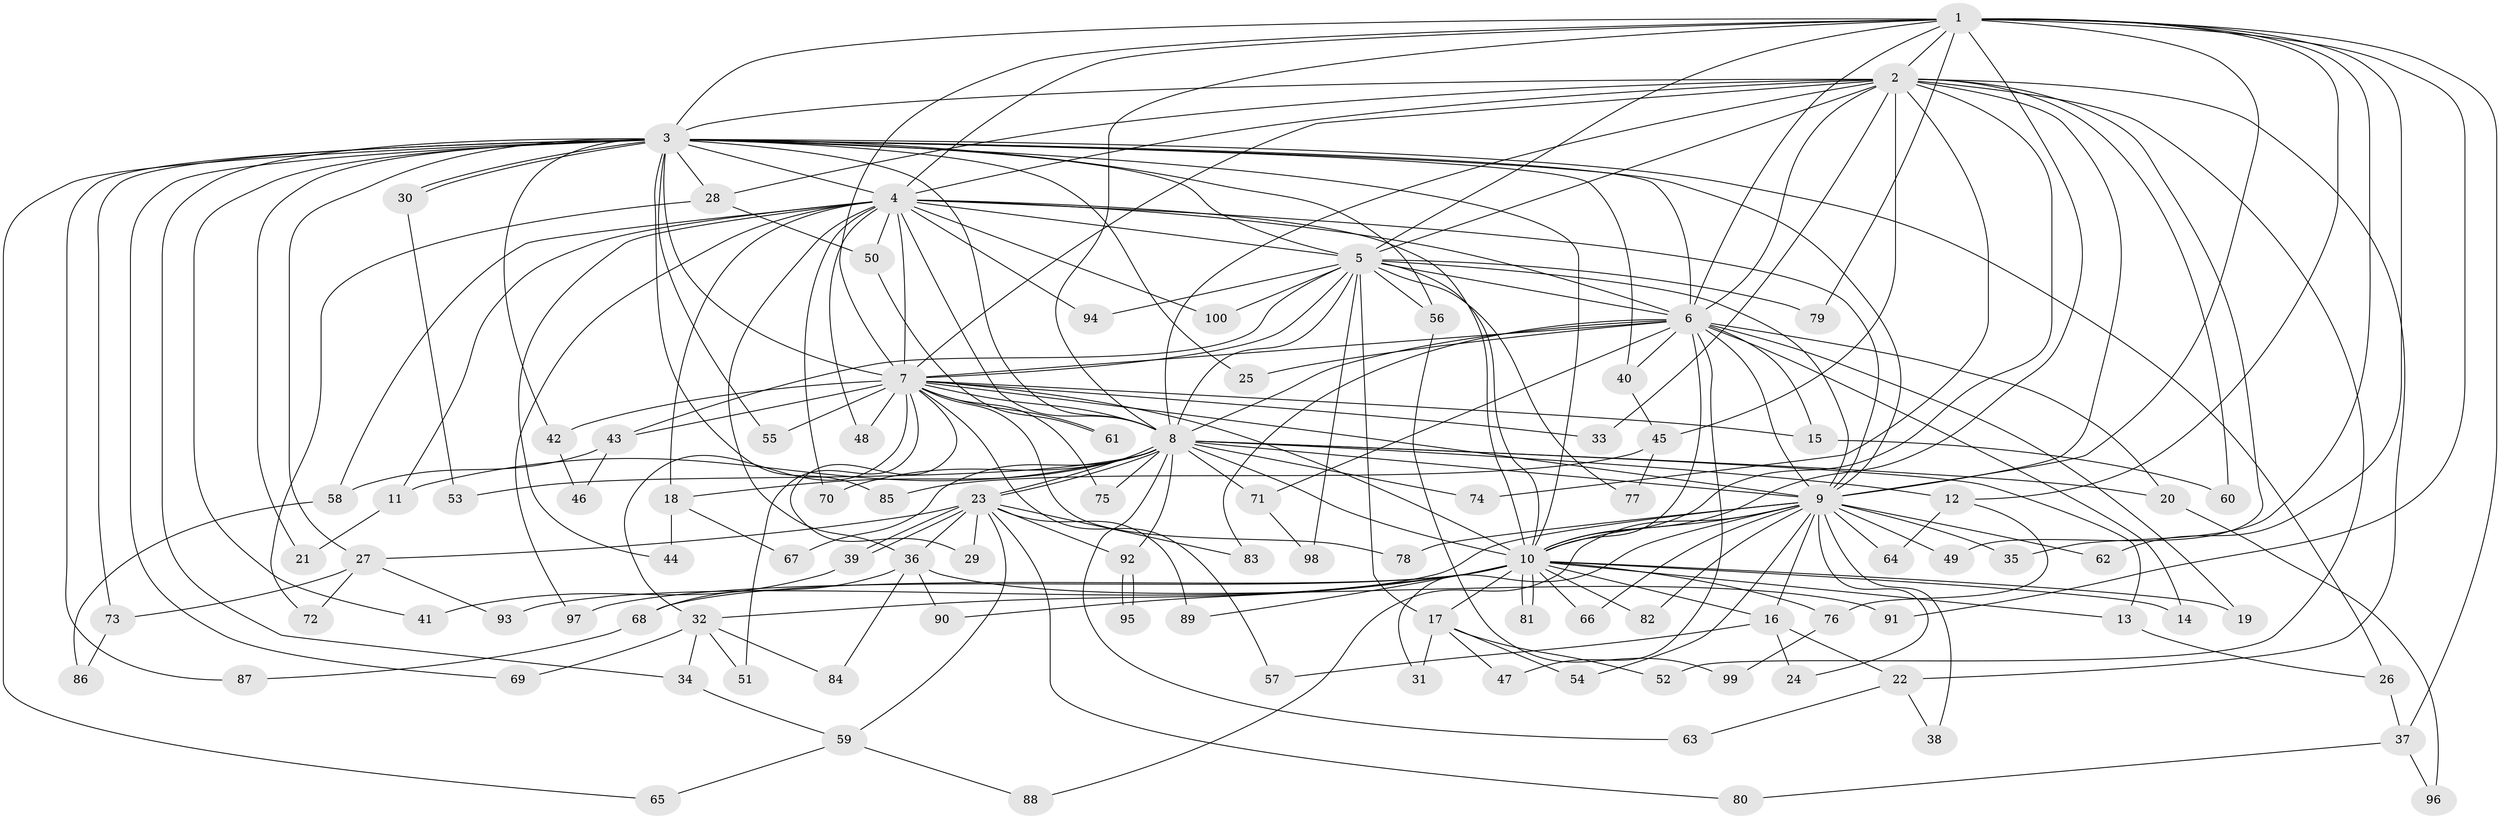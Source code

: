 // Generated by graph-tools (version 1.1) at 2025/11/02/21/25 10:11:07]
// undirected, 100 vertices, 225 edges
graph export_dot {
graph [start="1"]
  node [color=gray90,style=filled];
  1;
  2;
  3;
  4;
  5;
  6;
  7;
  8;
  9;
  10;
  11;
  12;
  13;
  14;
  15;
  16;
  17;
  18;
  19;
  20;
  21;
  22;
  23;
  24;
  25;
  26;
  27;
  28;
  29;
  30;
  31;
  32;
  33;
  34;
  35;
  36;
  37;
  38;
  39;
  40;
  41;
  42;
  43;
  44;
  45;
  46;
  47;
  48;
  49;
  50;
  51;
  52;
  53;
  54;
  55;
  56;
  57;
  58;
  59;
  60;
  61;
  62;
  63;
  64;
  65;
  66;
  67;
  68;
  69;
  70;
  71;
  72;
  73;
  74;
  75;
  76;
  77;
  78;
  79;
  80;
  81;
  82;
  83;
  84;
  85;
  86;
  87;
  88;
  89;
  90;
  91;
  92;
  93;
  94;
  95;
  96;
  97;
  98;
  99;
  100;
  1 -- 2;
  1 -- 3;
  1 -- 4;
  1 -- 5;
  1 -- 6;
  1 -- 7;
  1 -- 8;
  1 -- 9;
  1 -- 10;
  1 -- 12;
  1 -- 35;
  1 -- 37;
  1 -- 62;
  1 -- 79;
  1 -- 91;
  2 -- 3;
  2 -- 4;
  2 -- 5;
  2 -- 6;
  2 -- 7;
  2 -- 8;
  2 -- 9;
  2 -- 10;
  2 -- 22;
  2 -- 28;
  2 -- 33;
  2 -- 45;
  2 -- 49;
  2 -- 52;
  2 -- 60;
  2 -- 74;
  3 -- 4;
  3 -- 5;
  3 -- 6;
  3 -- 7;
  3 -- 8;
  3 -- 9;
  3 -- 10;
  3 -- 21;
  3 -- 25;
  3 -- 26;
  3 -- 27;
  3 -- 28;
  3 -- 30;
  3 -- 30;
  3 -- 34;
  3 -- 40;
  3 -- 41;
  3 -- 42;
  3 -- 55;
  3 -- 56;
  3 -- 65;
  3 -- 69;
  3 -- 73;
  3 -- 85;
  3 -- 87;
  4 -- 5;
  4 -- 6;
  4 -- 7;
  4 -- 8;
  4 -- 9;
  4 -- 10;
  4 -- 11;
  4 -- 18;
  4 -- 36;
  4 -- 44;
  4 -- 48;
  4 -- 50;
  4 -- 58;
  4 -- 70;
  4 -- 94;
  4 -- 97;
  4 -- 100;
  5 -- 6;
  5 -- 7;
  5 -- 8;
  5 -- 9;
  5 -- 10;
  5 -- 17;
  5 -- 43;
  5 -- 56;
  5 -- 77;
  5 -- 79;
  5 -- 94;
  5 -- 98;
  5 -- 100;
  6 -- 7;
  6 -- 8;
  6 -- 9;
  6 -- 10;
  6 -- 14;
  6 -- 15;
  6 -- 19;
  6 -- 20;
  6 -- 25;
  6 -- 40;
  6 -- 47;
  6 -- 71;
  6 -- 83;
  7 -- 8;
  7 -- 9;
  7 -- 10;
  7 -- 15;
  7 -- 29;
  7 -- 32;
  7 -- 33;
  7 -- 42;
  7 -- 43;
  7 -- 48;
  7 -- 51;
  7 -- 55;
  7 -- 57;
  7 -- 61;
  7 -- 75;
  7 -- 78;
  8 -- 9;
  8 -- 10;
  8 -- 11;
  8 -- 12;
  8 -- 13;
  8 -- 18;
  8 -- 20;
  8 -- 23;
  8 -- 23;
  8 -- 53;
  8 -- 63;
  8 -- 67;
  8 -- 70;
  8 -- 71;
  8 -- 74;
  8 -- 75;
  8 -- 92;
  9 -- 10;
  9 -- 16;
  9 -- 24;
  9 -- 31;
  9 -- 35;
  9 -- 38;
  9 -- 49;
  9 -- 54;
  9 -- 62;
  9 -- 64;
  9 -- 66;
  9 -- 78;
  9 -- 82;
  9 -- 88;
  9 -- 93;
  10 -- 13;
  10 -- 14;
  10 -- 16;
  10 -- 17;
  10 -- 19;
  10 -- 32;
  10 -- 66;
  10 -- 68;
  10 -- 76;
  10 -- 81;
  10 -- 81;
  10 -- 82;
  10 -- 89;
  10 -- 90;
  10 -- 97;
  11 -- 21;
  12 -- 64;
  12 -- 76;
  13 -- 26;
  15 -- 60;
  16 -- 22;
  16 -- 24;
  16 -- 57;
  17 -- 31;
  17 -- 47;
  17 -- 52;
  17 -- 54;
  18 -- 44;
  18 -- 67;
  20 -- 96;
  22 -- 38;
  22 -- 63;
  23 -- 27;
  23 -- 29;
  23 -- 36;
  23 -- 39;
  23 -- 39;
  23 -- 59;
  23 -- 80;
  23 -- 83;
  23 -- 89;
  23 -- 92;
  26 -- 37;
  27 -- 72;
  27 -- 73;
  27 -- 93;
  28 -- 50;
  28 -- 72;
  30 -- 53;
  32 -- 34;
  32 -- 51;
  32 -- 69;
  32 -- 84;
  34 -- 59;
  36 -- 68;
  36 -- 84;
  36 -- 90;
  36 -- 91;
  37 -- 80;
  37 -- 96;
  39 -- 41;
  40 -- 45;
  42 -- 46;
  43 -- 46;
  43 -- 58;
  45 -- 77;
  45 -- 85;
  50 -- 61;
  56 -- 99;
  58 -- 86;
  59 -- 65;
  59 -- 88;
  68 -- 87;
  71 -- 98;
  73 -- 86;
  76 -- 99;
  92 -- 95;
  92 -- 95;
}
